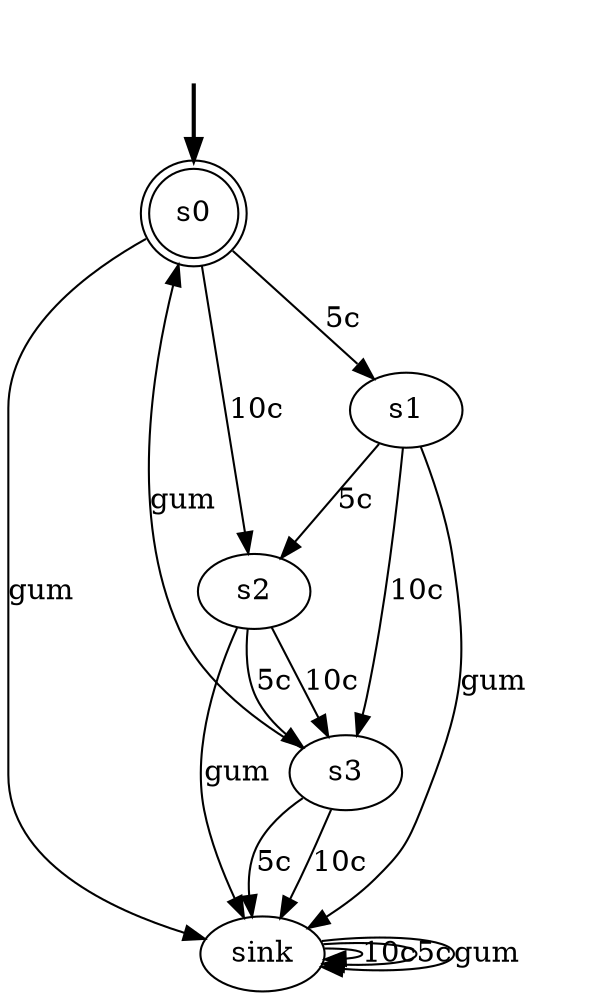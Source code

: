 digraph{
    fake [style=invisible]
    s0 [root=true, shape=doublecircle]

    fake -> s0 [style=bold]

    s1
    s2
    s3
    sink

    s0 -> s1 [label="5c"]
    s0 -> s2 [label="10c"]
    s0 -> sink [label="gum"]
    s1 -> s2 [label="5c"]
    s1 -> s3 [label="10c"]
    s1 -> sink [label="gum"]
    s2 -> s3 [label="5c"]
    s2 -> s3 [label="10c"]
    s2 -> sink [label="gum"]
    s3 -> s0 [label="gum"]
    s3 -> sink [label="10c"]
    s3 -> sink [label="5c"]
    sink -> sink [label="10c"]
    sink -> sink [label="5c"]
    sink -> sink [label="gum"]
}